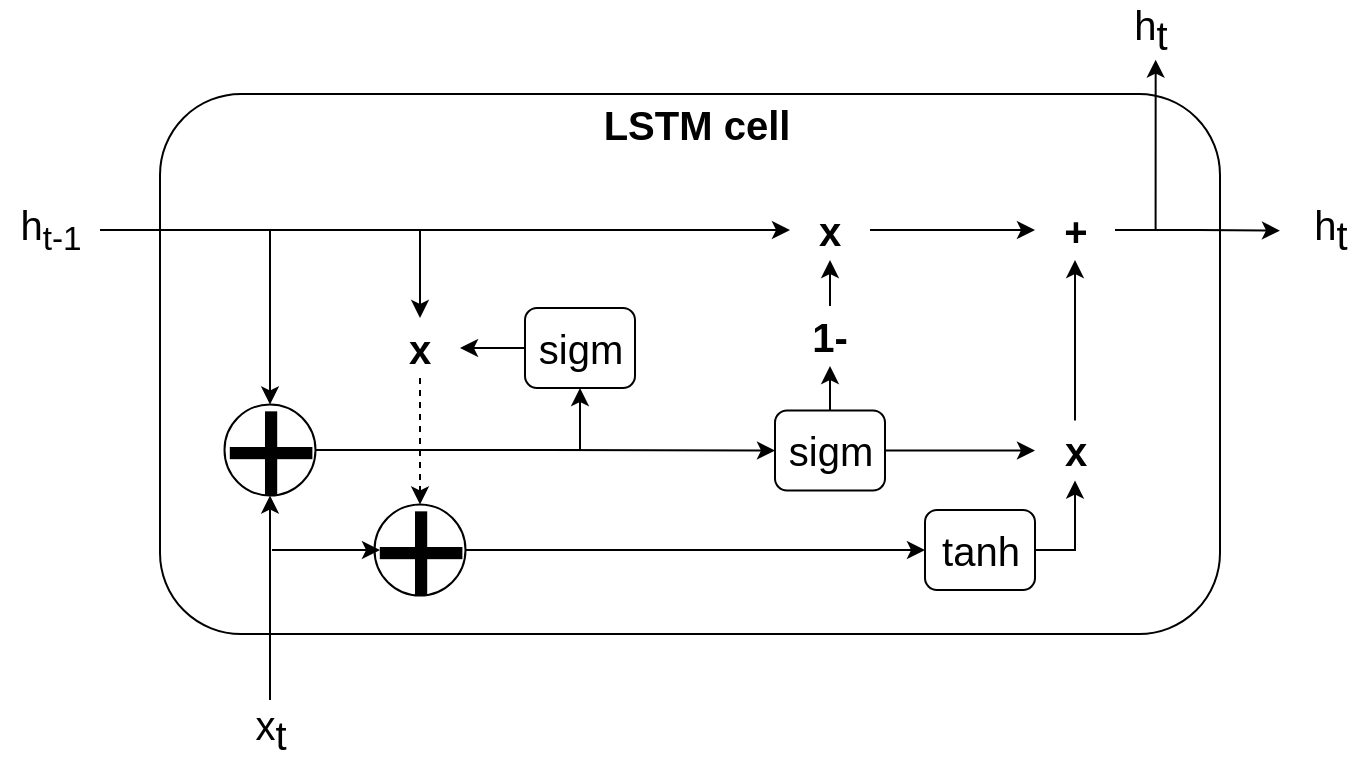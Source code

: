 <mxfile version="13.2.4" type="device"><diagram id="a_2KCLcDwWYtjNpVS2xn" name="Page-1"><mxGraphModel dx="853" dy="493" grid="1" gridSize="10" guides="1" tooltips="1" connect="1" arrows="1" fold="1" page="1" pageScale="1" pageWidth="827" pageHeight="1169" math="0" shadow="0"><root><mxCell id="0"/><mxCell id="1" parent="0"/><mxCell id="OEYynQ-g3-JR5mr1I9Ub-1" value="" style="rounded=1;whiteSpace=wrap;html=1;fillColor=none;" parent="1" vertex="1"><mxGeometry x="170" y="87" width="530" height="270" as="geometry"/></mxCell><mxCell id="OEYynQ-g3-JR5mr1I9Ub-5" value="+" style="text;html=1;align=center;verticalAlign=middle;resizable=0;points=[];autosize=1;fontSize=85;" parent="1" vertex="1"><mxGeometry x="190" y="210" width="70" height="110" as="geometry"/></mxCell><mxCell id="8qFvjXsRKzfZDBpHRLoQ-10" style="edgeStyle=orthogonalEdgeStyle;rounded=0;orthogonalLoop=1;jettySize=auto;html=1;entryX=0.5;entryY=1;entryDx=0;entryDy=0;" edge="1" parent="1" source="OEYynQ-g3-JR5mr1I9Ub-2" target="8qFvjXsRKzfZDBpHRLoQ-9"><mxGeometry relative="1" as="geometry"/></mxCell><mxCell id="8qFvjXsRKzfZDBpHRLoQ-14" style="edgeStyle=orthogonalEdgeStyle;rounded=0;orthogonalLoop=1;jettySize=auto;html=1;entryX=0;entryY=0.5;entryDx=0;entryDy=0;" edge="1" parent="1" source="OEYynQ-g3-JR5mr1I9Ub-2" target="SbnTMXQbgG3nhNFTC6sM-13"><mxGeometry relative="1" as="geometry"/></mxCell><mxCell id="OEYynQ-g3-JR5mr1I9Ub-2" value="" style="ellipse;whiteSpace=wrap;html=1;aspect=fixed;fillColor=none;" parent="1" vertex="1"><mxGeometry x="202.25" y="242.25" width="45.5" height="45.5" as="geometry"/></mxCell><mxCell id="8qFvjXsRKzfZDBpHRLoQ-17" style="edgeStyle=orthogonalEdgeStyle;rounded=0;orthogonalLoop=1;jettySize=auto;html=1;entryX=0.5;entryY=1;entryDx=0;entryDy=0;" edge="1" parent="1" source="OEYynQ-g3-JR5mr1I9Ub-20" target="OEYynQ-g3-JR5mr1I9Ub-2"><mxGeometry relative="1" as="geometry"/></mxCell><mxCell id="OEYynQ-g3-JR5mr1I9Ub-20" value="x&lt;sub style=&quot;font-size: 20px;&quot;&gt;t&lt;/sub&gt;" style="text;html=1;align=center;verticalAlign=middle;resizable=0;points=[];autosize=1;fontSize=20;" parent="1" vertex="1"><mxGeometry x="210" y="390" width="30" height="30" as="geometry"/></mxCell><mxCell id="8qFvjXsRKzfZDBpHRLoQ-5" style="edgeStyle=orthogonalEdgeStyle;rounded=0;orthogonalLoop=1;jettySize=auto;html=1;" edge="1" parent="1" source="OEYynQ-g3-JR5mr1I9Ub-21" target="SbnTMXQbgG3nhNFTC6sM-3"><mxGeometry relative="1" as="geometry"/></mxCell><mxCell id="8qFvjXsRKzfZDBpHRLoQ-8" style="edgeStyle=orthogonalEdgeStyle;rounded=0;orthogonalLoop=1;jettySize=auto;html=1;entryX=0.5;entryY=0;entryDx=0;entryDy=0;" edge="1" parent="1" source="OEYynQ-g3-JR5mr1I9Ub-21" target="OEYynQ-g3-JR5mr1I9Ub-2"><mxGeometry relative="1" as="geometry"/></mxCell><mxCell id="8qFvjXsRKzfZDBpHRLoQ-12" style="edgeStyle=orthogonalEdgeStyle;rounded=0;orthogonalLoop=1;jettySize=auto;html=1;entryX=0.5;entryY=0;entryDx=0;entryDy=0;" edge="1" parent="1" source="OEYynQ-g3-JR5mr1I9Ub-21" target="8qFvjXsRKzfZDBpHRLoQ-11"><mxGeometry relative="1" as="geometry"/></mxCell><mxCell id="OEYynQ-g3-JR5mr1I9Ub-21" value="h&lt;span style=&quot;font-size: 20px&quot;&gt;&lt;sub&gt;t-1&lt;/sub&gt;&lt;/span&gt;" style="text;html=1;align=center;verticalAlign=middle;resizable=0;points=[];autosize=1;fontSize=20;" parent="1" vertex="1"><mxGeometry x="90" y="135" width="50" height="40" as="geometry"/></mxCell><mxCell id="OEYynQ-g3-JR5mr1I9Ub-23" value="h&lt;sub style=&quot;font-size: 20px;&quot;&gt;t&lt;br style=&quot;font-size: 20px;&quot;&gt;&lt;/sub&gt;" style="text;html=1;align=center;verticalAlign=middle;resizable=0;points=[];autosize=1;fontSize=20;" parent="1" vertex="1"><mxGeometry x="740" y="140" width="30" height="30" as="geometry"/></mxCell><mxCell id="OEYynQ-g3-JR5mr1I9Ub-26" value="LSTM cell" style="text;html=1;align=center;verticalAlign=middle;resizable=0;points=[];autosize=1;fontSize=20;fontStyle=1" parent="1" vertex="1"><mxGeometry x="382.5" y="87" width="110" height="30" as="geometry"/></mxCell><mxCell id="8qFvjXsRKzfZDBpHRLoQ-6" style="edgeStyle=orthogonalEdgeStyle;rounded=0;orthogonalLoop=1;jettySize=auto;html=1;exitX=1;exitY=0.5;exitDx=0;exitDy=0;entryX=0;entryY=0.5;entryDx=0;entryDy=0;" edge="1" parent="1" source="SbnTMXQbgG3nhNFTC6sM-3" target="SbnTMXQbgG3nhNFTC6sM-4"><mxGeometry relative="1" as="geometry"/></mxCell><mxCell id="SbnTMXQbgG3nhNFTC6sM-3" value="x" style="rounded=1;whiteSpace=wrap;html=1;fontSize=20;fillColor=none;fontStyle=1;strokeColor=none;" parent="1" vertex="1"><mxGeometry x="485" y="140" width="40" height="30" as="geometry"/></mxCell><mxCell id="8qFvjXsRKzfZDBpHRLoQ-7" style="edgeStyle=orthogonalEdgeStyle;rounded=0;orthogonalLoop=1;jettySize=auto;html=1;exitX=1;exitY=0.5;exitDx=0;exitDy=0;" edge="1" parent="1" source="SbnTMXQbgG3nhNFTC6sM-4"><mxGeometry relative="1" as="geometry"><mxPoint x="730" y="155.333" as="targetPoint"/></mxGeometry></mxCell><mxCell id="8qFvjXsRKzfZDBpHRLoQ-29" style="edgeStyle=orthogonalEdgeStyle;rounded=0;orthogonalLoop=1;jettySize=auto;html=1;entryX=0.611;entryY=0.994;entryDx=0;entryDy=0;entryPerimeter=0;exitX=1;exitY=0.5;exitDx=0;exitDy=0;" edge="1" parent="1" source="SbnTMXQbgG3nhNFTC6sM-4" target="SbnTMXQbgG3nhNFTC6sM-37"><mxGeometry relative="1" as="geometry"/></mxCell><mxCell id="SbnTMXQbgG3nhNFTC6sM-4" value="+" style="rounded=1;whiteSpace=wrap;html=1;fontSize=20;fillColor=none;fontStyle=1;strokeColor=none;" parent="1" vertex="1"><mxGeometry x="607.5" y="140" width="40" height="30" as="geometry"/></mxCell><mxCell id="8qFvjXsRKzfZDBpHRLoQ-25" style="edgeStyle=orthogonalEdgeStyle;rounded=0;orthogonalLoop=1;jettySize=auto;html=1;" edge="1" parent="1" source="SbnTMXQbgG3nhNFTC6sM-13" target="8qFvjXsRKzfZDBpHRLoQ-22"><mxGeometry relative="1" as="geometry"/></mxCell><mxCell id="8qFvjXsRKzfZDBpHRLoQ-27" style="edgeStyle=orthogonalEdgeStyle;rounded=0;orthogonalLoop=1;jettySize=auto;html=1;exitX=0.5;exitY=0;exitDx=0;exitDy=0;entryX=0.5;entryY=1;entryDx=0;entryDy=0;" edge="1" parent="1" source="SbnTMXQbgG3nhNFTC6sM-13" target="8qFvjXsRKzfZDBpHRLoQ-3"><mxGeometry relative="1" as="geometry"/></mxCell><mxCell id="SbnTMXQbgG3nhNFTC6sM-13" value="sigm" style="rounded=1;whiteSpace=wrap;html=1;fillColor=none;fontSize=20;" parent="1" vertex="1"><mxGeometry x="477.5" y="245.25" width="55" height="40" as="geometry"/></mxCell><mxCell id="8qFvjXsRKzfZDBpHRLoQ-23" style="edgeStyle=orthogonalEdgeStyle;rounded=0;orthogonalLoop=1;jettySize=auto;html=1;exitX=1;exitY=0.5;exitDx=0;exitDy=0;entryX=0.5;entryY=1;entryDx=0;entryDy=0;" edge="1" parent="1" source="SbnTMXQbgG3nhNFTC6sM-28" target="8qFvjXsRKzfZDBpHRLoQ-22"><mxGeometry relative="1" as="geometry"/></mxCell><mxCell id="SbnTMXQbgG3nhNFTC6sM-28" value="tanh" style="rounded=1;whiteSpace=wrap;html=1;fillColor=none;fontSize=20;" parent="1" vertex="1"><mxGeometry x="552.5" y="295" width="55" height="40" as="geometry"/></mxCell><mxCell id="SbnTMXQbgG3nhNFTC6sM-37" value="h&lt;sub style=&quot;font-size: 20px;&quot;&gt;t&lt;br style=&quot;font-size: 20px;&quot;&gt;&lt;/sub&gt;" style="text;html=1;align=center;verticalAlign=middle;resizable=0;points=[];autosize=1;fontSize=20;" parent="1" vertex="1"><mxGeometry x="649.5" y="40" width="30" height="30" as="geometry"/></mxCell><mxCell id="8qFvjXsRKzfZDBpHRLoQ-1" value="+" style="text;html=1;align=center;verticalAlign=middle;resizable=0;points=[];autosize=1;fontSize=85;" vertex="1" parent="1"><mxGeometry x="265" y="260" width="70" height="110" as="geometry"/></mxCell><mxCell id="8qFvjXsRKzfZDBpHRLoQ-21" style="edgeStyle=orthogonalEdgeStyle;rounded=0;orthogonalLoop=1;jettySize=auto;html=1;entryX=0;entryY=0.5;entryDx=0;entryDy=0;" edge="1" parent="1" source="8qFvjXsRKzfZDBpHRLoQ-2" target="SbnTMXQbgG3nhNFTC6sM-28"><mxGeometry relative="1" as="geometry"/></mxCell><mxCell id="8qFvjXsRKzfZDBpHRLoQ-2" value="" style="ellipse;whiteSpace=wrap;html=1;aspect=fixed;fillColor=none;" vertex="1" parent="1"><mxGeometry x="277.25" y="292.25" width="45.5" height="45.5" as="geometry"/></mxCell><mxCell id="8qFvjXsRKzfZDBpHRLoQ-28" style="edgeStyle=orthogonalEdgeStyle;rounded=0;orthogonalLoop=1;jettySize=auto;html=1;exitX=0.5;exitY=0;exitDx=0;exitDy=0;entryX=0.5;entryY=1;entryDx=0;entryDy=0;" edge="1" parent="1" source="8qFvjXsRKzfZDBpHRLoQ-3" target="SbnTMXQbgG3nhNFTC6sM-3"><mxGeometry relative="1" as="geometry"/></mxCell><mxCell id="8qFvjXsRKzfZDBpHRLoQ-3" value="1-" style="rounded=1;whiteSpace=wrap;html=1;fontSize=20;fillColor=none;fontStyle=1;strokeColor=none;" vertex="1" parent="1"><mxGeometry x="485" y="193" width="40" height="30" as="geometry"/></mxCell><mxCell id="8qFvjXsRKzfZDBpHRLoQ-13" style="edgeStyle=orthogonalEdgeStyle;rounded=0;orthogonalLoop=1;jettySize=auto;html=1;exitX=0;exitY=0.5;exitDx=0;exitDy=0;entryX=1;entryY=0.5;entryDx=0;entryDy=0;" edge="1" parent="1" source="8qFvjXsRKzfZDBpHRLoQ-9" target="8qFvjXsRKzfZDBpHRLoQ-11"><mxGeometry relative="1" as="geometry"/></mxCell><mxCell id="8qFvjXsRKzfZDBpHRLoQ-9" value="sigm" style="rounded=1;whiteSpace=wrap;html=1;fillColor=none;fontSize=20;" vertex="1" parent="1"><mxGeometry x="352.5" y="194" width="55" height="40" as="geometry"/></mxCell><mxCell id="8qFvjXsRKzfZDBpHRLoQ-15" style="edgeStyle=orthogonalEdgeStyle;rounded=0;orthogonalLoop=1;jettySize=auto;html=1;entryX=0.5;entryY=0;entryDx=0;entryDy=0;dashed=1;" edge="1" parent="1" source="8qFvjXsRKzfZDBpHRLoQ-11" target="8qFvjXsRKzfZDBpHRLoQ-2"><mxGeometry relative="1" as="geometry"/></mxCell><mxCell id="8qFvjXsRKzfZDBpHRLoQ-11" value="x" style="rounded=1;whiteSpace=wrap;html=1;fontSize=20;fillColor=none;fontStyle=1;strokeColor=none;" vertex="1" parent="1"><mxGeometry x="280" y="199" width="40" height="30" as="geometry"/></mxCell><mxCell id="8qFvjXsRKzfZDBpHRLoQ-20" value="" style="endArrow=classic;html=1;" edge="1" parent="1"><mxGeometry width="50" height="50" relative="1" as="geometry"><mxPoint x="226" y="315" as="sourcePoint"/><mxPoint x="280" y="315" as="targetPoint"/></mxGeometry></mxCell><mxCell id="8qFvjXsRKzfZDBpHRLoQ-24" style="edgeStyle=orthogonalEdgeStyle;rounded=0;orthogonalLoop=1;jettySize=auto;html=1;exitX=0.5;exitY=0;exitDx=0;exitDy=0;" edge="1" parent="1" source="8qFvjXsRKzfZDBpHRLoQ-22" target="SbnTMXQbgG3nhNFTC6sM-4"><mxGeometry relative="1" as="geometry"/></mxCell><mxCell id="8qFvjXsRKzfZDBpHRLoQ-22" value="x" style="rounded=1;whiteSpace=wrap;html=1;fontSize=20;fillColor=none;fontStyle=1;strokeColor=none;" vertex="1" parent="1"><mxGeometry x="607.5" y="250.25" width="40" height="30" as="geometry"/></mxCell></root></mxGraphModel></diagram></mxfile>